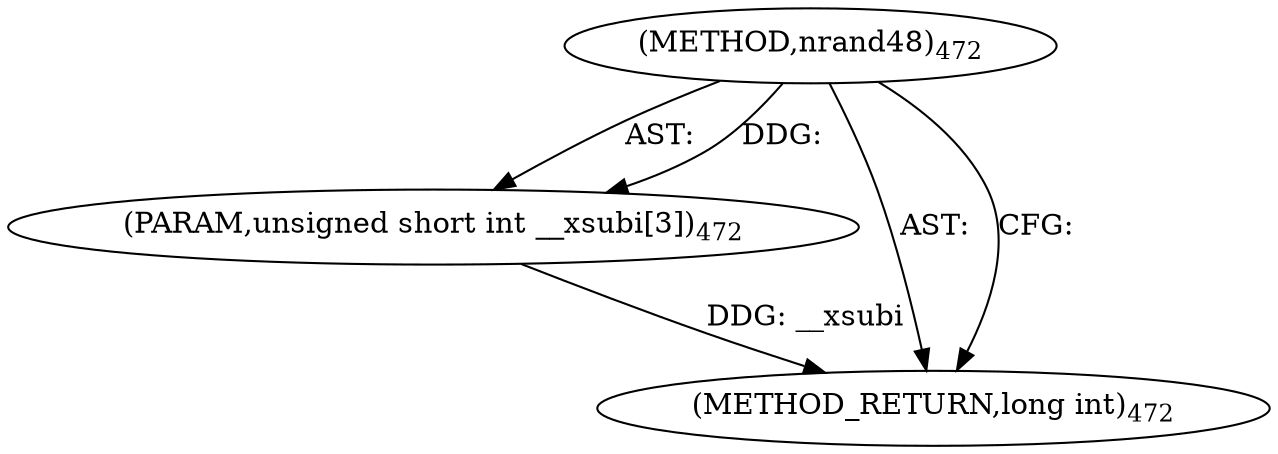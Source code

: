 digraph "nrand48" {  
"45452" [label = <(METHOD,nrand48)<SUB>472</SUB>> ]
"45453" [label = <(PARAM,unsigned short int __xsubi[3])<SUB>472</SUB>> ]
"45454" [label = <(METHOD_RETURN,long int)<SUB>472</SUB>> ]
  "45452" -> "45453"  [ label = "AST: "] 
  "45452" -> "45454"  [ label = "AST: "] 
  "45452" -> "45454"  [ label = "CFG: "] 
  "45453" -> "45454"  [ label = "DDG: __xsubi"] 
  "45452" -> "45453"  [ label = "DDG: "] 
}
